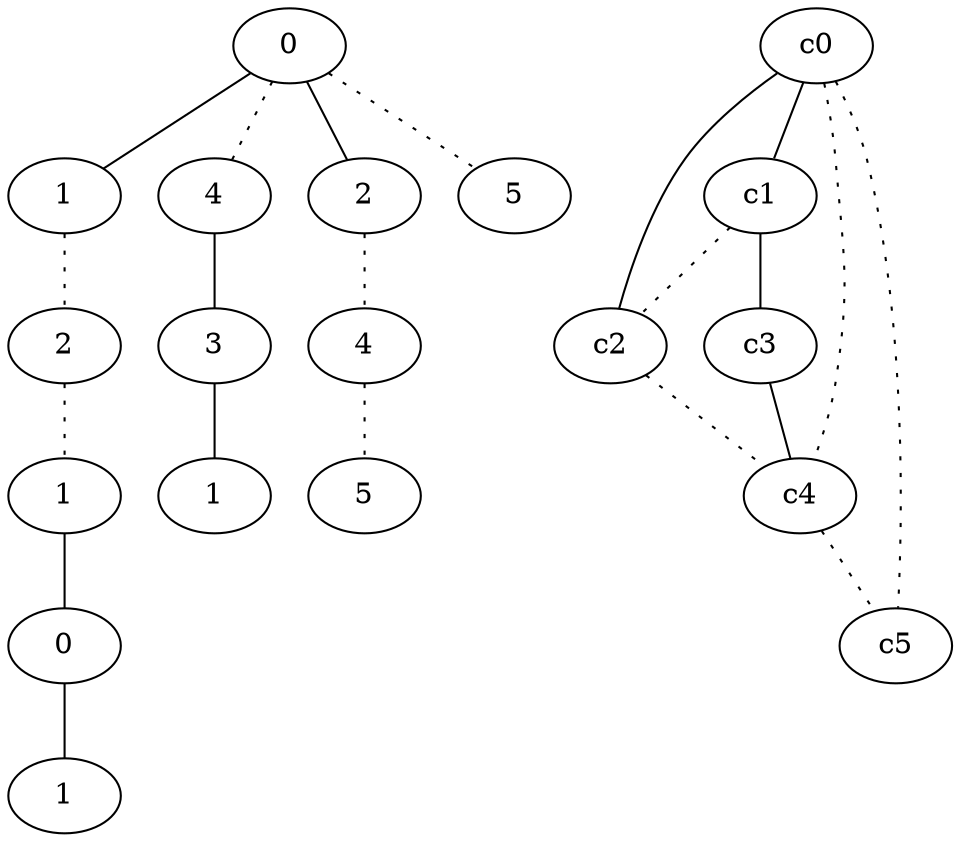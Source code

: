 graph {
a0[label=0];
a1[label=1];
a2[label=2];
a3[label=1];
a4[label=0];
a5[label=1];
a6[label=4];
a7[label=3];
a8[label=1];
a9[label=2];
a10[label=4];
a11[label=5];
a12[label=5];
a0 -- a1;
a0 -- a6 [style=dotted];
a0 -- a9;
a0 -- a12 [style=dotted];
a1 -- a2 [style=dotted];
a2 -- a3 [style=dotted];
a3 -- a4;
a4 -- a5;
a6 -- a7;
a7 -- a8;
a9 -- a10 [style=dotted];
a10 -- a11 [style=dotted];
c0 -- c1;
c0 -- c2;
c0 -- c4 [style=dotted];
c0 -- c5 [style=dotted];
c1 -- c2 [style=dotted];
c1 -- c3;
c2 -- c4 [style=dotted];
c3 -- c4;
c4 -- c5 [style=dotted];
}
